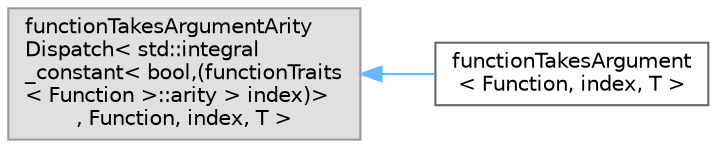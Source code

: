 digraph "类继承关系图"
{
 // LATEX_PDF_SIZE
  bgcolor="transparent";
  edge [fontname=Helvetica,fontsize=10,labelfontname=Helvetica,labelfontsize=10];
  node [fontname=Helvetica,fontsize=10,shape=box,height=0.2,width=0.4];
  rankdir="LR";
  Node0 [id="Node000000",label="functionTakesArgumentArity\lDispatch\< std::integral\l_constant\< bool,(functionTraits\l\< Function \>::arity \> index)\>\l, Function, index, T \>",height=0.2,width=0.4,color="grey60", fillcolor="#E0E0E0", style="filled",tooltip=" "];
  Node0 -> Node1 [id="edge266_Node000000_Node000001",dir="back",color="steelblue1",style="solid",tooltip=" "];
  Node1 [id="Node000001",label="functionTakesArgument\l\< Function, index, T \>",height=0.2,width=0.4,color="grey40", fillcolor="white", style="filled",URL="$struct_async_1_1function_takes_argument.html",tooltip=" "];
}
